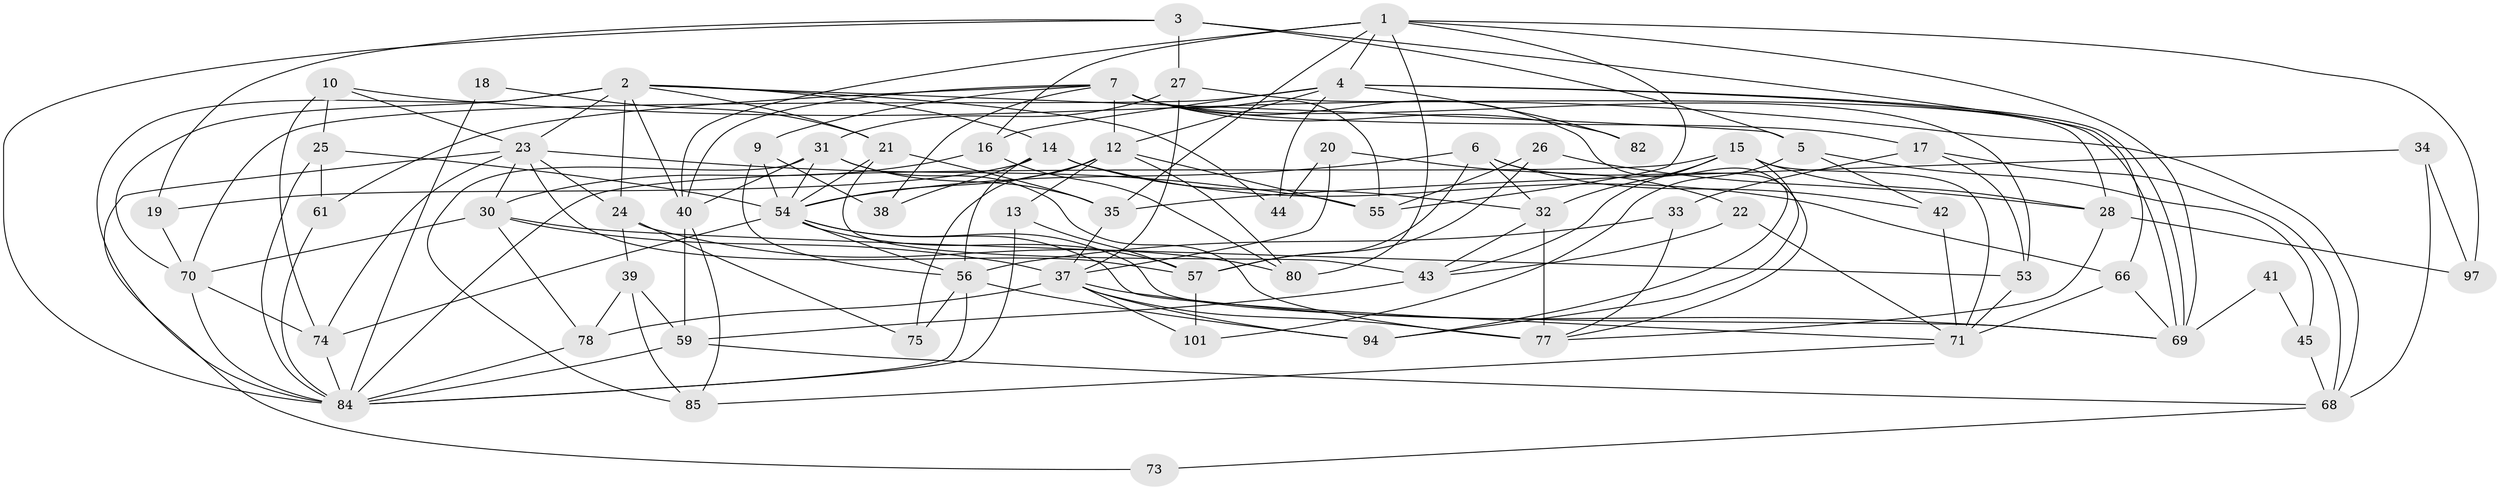 // Generated by graph-tools (version 1.1) at 2025/23/03/03/25 07:23:57]
// undirected, 65 vertices, 161 edges
graph export_dot {
graph [start="1"]
  node [color=gray90,style=filled];
  1 [super="+51"];
  2 [super="+11"];
  3 [super="+8"];
  4 [super="+67"];
  5 [super="+63"];
  6 [super="+103"];
  7 [super="+87"];
  9 [super="+62"];
  10 [super="+98"];
  12 [super="+99"];
  13 [super="+60"];
  14 [super="+89"];
  15 [super="+76"];
  16;
  17;
  18;
  19;
  20 [super="+36"];
  21 [super="+50"];
  22;
  23 [super="+79"];
  24 [super="+29"];
  25;
  26;
  27 [super="+102"];
  28;
  30 [super="+46"];
  31 [super="+52"];
  32 [super="+48"];
  33;
  34;
  35 [super="+96"];
  37 [super="+47"];
  38;
  39;
  40 [super="+58"];
  41;
  42;
  43 [super="+49"];
  44;
  45;
  53 [super="+64"];
  54 [super="+90"];
  55 [super="+65"];
  56 [super="+92"];
  57;
  59 [super="+95"];
  61;
  66;
  68 [super="+88"];
  69 [super="+86"];
  70 [super="+100"];
  71 [super="+72"];
  73;
  74 [super="+83"];
  75;
  77 [super="+91"];
  78 [super="+81"];
  80;
  82;
  84 [super="+93"];
  85;
  94;
  97;
  101;
  1 -- 16;
  1 -- 69;
  1 -- 55;
  1 -- 80;
  1 -- 97;
  1 -- 35;
  1 -- 4;
  1 -- 40;
  2 -- 70;
  2 -- 24;
  2 -- 40;
  2 -- 44;
  2 -- 5;
  2 -- 14;
  2 -- 84;
  2 -- 23;
  2 -- 21;
  3 -- 84;
  3 -- 5;
  3 -- 19;
  3 -- 66;
  3 -- 27;
  4 -- 69;
  4 -- 69;
  4 -- 16;
  4 -- 82;
  4 -- 70;
  4 -- 12;
  4 -- 44;
  5 -- 42;
  5 -- 45;
  5 -- 101;
  6 -- 94;
  6 -- 32;
  6 -- 42;
  6 -- 54;
  6 -- 57;
  7 -- 38;
  7 -- 40;
  7 -- 61;
  7 -- 82;
  7 -- 77;
  7 -- 17;
  7 -- 53;
  7 -- 12;
  7 -- 9;
  7 -- 55;
  9 -- 54;
  9 -- 38;
  9 -- 56;
  10 -- 23;
  10 -- 74;
  10 -- 25;
  10 -- 68;
  12 -- 55;
  12 -- 75;
  12 -- 54;
  12 -- 80;
  12 -- 13;
  13 -- 57;
  13 -- 84;
  14 -- 32;
  14 -- 19;
  14 -- 38;
  14 -- 56;
  14 -- 66;
  15 -- 32;
  15 -- 84;
  15 -- 28;
  15 -- 43;
  15 -- 94;
  15 -- 71;
  16 -- 80;
  16 -- 30;
  17 -- 33;
  17 -- 53;
  17 -- 68;
  18 -- 84;
  18 -- 21;
  19 -- 70;
  20 -- 37;
  20 -- 44;
  20 -- 22;
  21 -- 54;
  21 -- 35;
  21 -- 43 [weight=2];
  22 -- 71;
  22 -- 43;
  23 -- 57;
  23 -- 73;
  23 -- 24;
  23 -- 55;
  23 -- 30;
  23 -- 74;
  24 -- 75;
  24 -- 39;
  24 -- 80;
  25 -- 61;
  25 -- 54;
  25 -- 84;
  26 -- 57;
  26 -- 28;
  26 -- 55;
  27 -- 28;
  27 -- 31;
  27 -- 37;
  28 -- 77;
  28 -- 97;
  30 -- 78;
  30 -- 70;
  30 -- 53;
  30 -- 37;
  31 -- 77;
  31 -- 54;
  31 -- 85;
  31 -- 40;
  31 -- 35;
  32 -- 77 [weight=2];
  32 -- 43;
  33 -- 56;
  33 -- 77;
  34 -- 97;
  34 -- 68;
  34 -- 35;
  35 -- 37;
  37 -- 94;
  37 -- 101;
  37 -- 78 [weight=2];
  37 -- 69;
  37 -- 77;
  39 -- 85;
  39 -- 59;
  39 -- 78;
  40 -- 85;
  40 -- 59 [weight=2];
  41 -- 45;
  41 -- 69;
  42 -- 71;
  43 -- 59;
  45 -- 68;
  53 -- 71 [weight=2];
  54 -- 56;
  54 -- 74;
  54 -- 71;
  54 -- 57;
  54 -- 69;
  56 -- 75;
  56 -- 84;
  56 -- 94;
  57 -- 101;
  59 -- 84;
  59 -- 68;
  61 -- 84;
  66 -- 69;
  66 -- 71;
  68 -- 73;
  70 -- 84;
  70 -- 74;
  71 -- 85;
  74 -- 84;
  78 -- 84;
}
